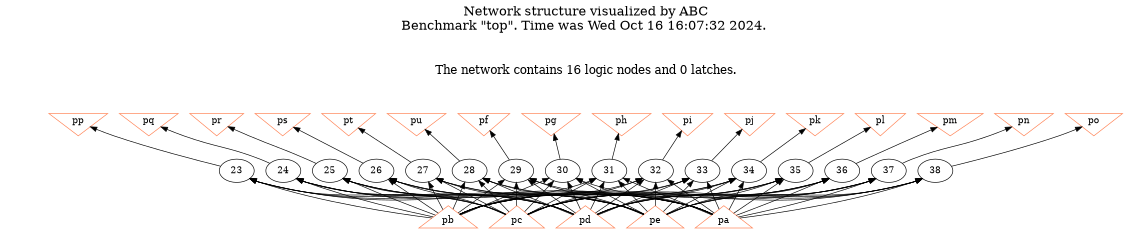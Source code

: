 # Network structure generated by ABC

digraph network {
size = "7.5,10";
center = true;
edge [dir = back];

{
  node [shape = plaintext];
  edge [style = invis];
  LevelTitle1 [label=""];
  LevelTitle2 [label=""];
  Level2 [label = ""];
  Level1 [label = ""];
  Level0 [label = ""];
  LevelTitle1 ->  LevelTitle2 ->  Level2 ->  Level1 ->  Level0;
}

{
  rank = same;
  LevelTitle1;
  title1 [shape=plaintext,
          fontsize=20,
          fontname = "Times-Roman",
          label="Network structure visualized by ABC\nBenchmark \"top\". Time was Wed Oct 16 16:07:32 2024. "
         ];
}

{
  rank = same;
  LevelTitle2;
  title2 [shape=plaintext,
          fontsize=18,
          fontname = "Times-Roman",
          label="The network contains 16 logic nodes and 0 latches.\n"
         ];
}

{
  rank = same;
  Level2;
  Node6 [label = "pp", shape = invtriangle, color = coral, fillcolor = coral];
  Node7 [label = "pq", shape = invtriangle, color = coral, fillcolor = coral];
  Node8 [label = "pr", shape = invtriangle, color = coral, fillcolor = coral];
  Node9 [label = "ps", shape = invtriangle, color = coral, fillcolor = coral];
  Node10 [label = "pt", shape = invtriangle, color = coral, fillcolor = coral];
  Node11 [label = "pu", shape = invtriangle, color = coral, fillcolor = coral];
  Node12 [label = "pf", shape = invtriangle, color = coral, fillcolor = coral];
  Node13 [label = "pg", shape = invtriangle, color = coral, fillcolor = coral];
  Node14 [label = "ph", shape = invtriangle, color = coral, fillcolor = coral];
  Node15 [label = "pi", shape = invtriangle, color = coral, fillcolor = coral];
  Node16 [label = "pj", shape = invtriangle, color = coral, fillcolor = coral];
  Node17 [label = "pk", shape = invtriangle, color = coral, fillcolor = coral];
  Node18 [label = "pl", shape = invtriangle, color = coral, fillcolor = coral];
  Node19 [label = "pm", shape = invtriangle, color = coral, fillcolor = coral];
  Node20 [label = "pn", shape = invtriangle, color = coral, fillcolor = coral];
  Node21 [label = "po", shape = invtriangle, color = coral, fillcolor = coral];
}

{
  rank = same;
  Level1;
  Node23 [label = "23\n", shape = ellipse];
  Node24 [label = "24\n", shape = ellipse];
  Node25 [label = "25\n", shape = ellipse];
  Node26 [label = "26\n", shape = ellipse];
  Node27 [label = "27\n", shape = ellipse];
  Node28 [label = "28\n", shape = ellipse];
  Node29 [label = "29\n", shape = ellipse];
  Node30 [label = "30\n", shape = ellipse];
  Node31 [label = "31\n", shape = ellipse];
  Node32 [label = "32\n", shape = ellipse];
  Node33 [label = "33\n", shape = ellipse];
  Node34 [label = "34\n", shape = ellipse];
  Node35 [label = "35\n", shape = ellipse];
  Node36 [label = "36\n", shape = ellipse];
  Node37 [label = "37\n", shape = ellipse];
  Node38 [label = "38\n", shape = ellipse];
}

{
  rank = same;
  Level0;
  Node1 [label = "pa", shape = triangle, color = coral, fillcolor = coral];
  Node2 [label = "pb", shape = triangle, color = coral, fillcolor = coral];
  Node3 [label = "pc", shape = triangle, color = coral, fillcolor = coral];
  Node4 [label = "pd", shape = triangle, color = coral, fillcolor = coral];
  Node5 [label = "pe", shape = triangle, color = coral, fillcolor = coral];
}

title1 -> title2 [style = invis];
title2 -> Node6 [style = invis];
title2 -> Node7 [style = invis];
title2 -> Node8 [style = invis];
title2 -> Node9 [style = invis];
title2 -> Node10 [style = invis];
title2 -> Node11 [style = invis];
title2 -> Node12 [style = invis];
title2 -> Node13 [style = invis];
title2 -> Node14 [style = invis];
title2 -> Node15 [style = invis];
title2 -> Node16 [style = invis];
title2 -> Node17 [style = invis];
title2 -> Node18 [style = invis];
title2 -> Node19 [style = invis];
title2 -> Node20 [style = invis];
title2 -> Node21 [style = invis];
Node6 -> Node7 [style = invis];
Node7 -> Node8 [style = invis];
Node8 -> Node9 [style = invis];
Node9 -> Node10 [style = invis];
Node10 -> Node11 [style = invis];
Node11 -> Node12 [style = invis];
Node12 -> Node13 [style = invis];
Node13 -> Node14 [style = invis];
Node14 -> Node15 [style = invis];
Node15 -> Node16 [style = invis];
Node16 -> Node17 [style = invis];
Node17 -> Node18 [style = invis];
Node18 -> Node19 [style = invis];
Node19 -> Node20 [style = invis];
Node20 -> Node21 [style = invis];
Node6 -> Node23 [style = solid];
Node7 -> Node24 [style = solid];
Node8 -> Node25 [style = solid];
Node9 -> Node26 [style = solid];
Node10 -> Node27 [style = solid];
Node11 -> Node28 [style = solid];
Node12 -> Node29 [style = solid];
Node13 -> Node30 [style = solid];
Node14 -> Node31 [style = solid];
Node15 -> Node32 [style = solid];
Node16 -> Node33 [style = solid];
Node17 -> Node34 [style = solid];
Node18 -> Node35 [style = solid];
Node19 -> Node36 [style = solid];
Node20 -> Node37 [style = solid];
Node21 -> Node38 [style = solid];
Node23 -> Node1 [style = solid];
Node23 -> Node2 [style = solid];
Node23 -> Node3 [style = solid];
Node23 -> Node4 [style = solid];
Node23 -> Node5 [style = solid];
Node24 -> Node1 [style = solid];
Node24 -> Node2 [style = solid];
Node24 -> Node3 [style = solid];
Node24 -> Node4 [style = solid];
Node24 -> Node5 [style = solid];
Node25 -> Node1 [style = solid];
Node25 -> Node2 [style = solid];
Node25 -> Node3 [style = solid];
Node25 -> Node4 [style = solid];
Node25 -> Node5 [style = solid];
Node26 -> Node1 [style = solid];
Node26 -> Node2 [style = solid];
Node26 -> Node3 [style = solid];
Node26 -> Node4 [style = solid];
Node26 -> Node5 [style = solid];
Node27 -> Node1 [style = solid];
Node27 -> Node2 [style = solid];
Node27 -> Node3 [style = solid];
Node27 -> Node4 [style = solid];
Node27 -> Node5 [style = solid];
Node28 -> Node1 [style = solid];
Node28 -> Node2 [style = solid];
Node28 -> Node3 [style = solid];
Node28 -> Node4 [style = solid];
Node28 -> Node5 [style = solid];
Node29 -> Node1 [style = solid];
Node29 -> Node2 [style = solid];
Node29 -> Node3 [style = solid];
Node29 -> Node4 [style = solid];
Node29 -> Node5 [style = solid];
Node30 -> Node1 [style = solid];
Node30 -> Node2 [style = solid];
Node30 -> Node3 [style = solid];
Node30 -> Node4 [style = solid];
Node30 -> Node5 [style = solid];
Node31 -> Node1 [style = solid];
Node31 -> Node2 [style = solid];
Node31 -> Node3 [style = solid];
Node31 -> Node4 [style = solid];
Node31 -> Node5 [style = solid];
Node32 -> Node1 [style = solid];
Node32 -> Node2 [style = solid];
Node32 -> Node3 [style = solid];
Node32 -> Node4 [style = solid];
Node32 -> Node5 [style = solid];
Node33 -> Node1 [style = solid];
Node33 -> Node2 [style = solid];
Node33 -> Node3 [style = solid];
Node33 -> Node4 [style = solid];
Node33 -> Node5 [style = solid];
Node34 -> Node1 [style = solid];
Node34 -> Node2 [style = solid];
Node34 -> Node3 [style = solid];
Node34 -> Node4 [style = solid];
Node34 -> Node5 [style = solid];
Node35 -> Node1 [style = solid];
Node35 -> Node2 [style = solid];
Node35 -> Node3 [style = solid];
Node35 -> Node4 [style = solid];
Node35 -> Node5 [style = solid];
Node36 -> Node1 [style = solid];
Node36 -> Node2 [style = solid];
Node36 -> Node3 [style = solid];
Node36 -> Node4 [style = solid];
Node36 -> Node5 [style = solid];
Node37 -> Node1 [style = solid];
Node37 -> Node2 [style = solid];
Node37 -> Node3 [style = solid];
Node37 -> Node4 [style = solid];
Node37 -> Node5 [style = solid];
Node38 -> Node1 [style = solid];
Node38 -> Node2 [style = solid];
Node38 -> Node3 [style = solid];
Node38 -> Node4 [style = solid];
Node38 -> Node5 [style = solid];
}

